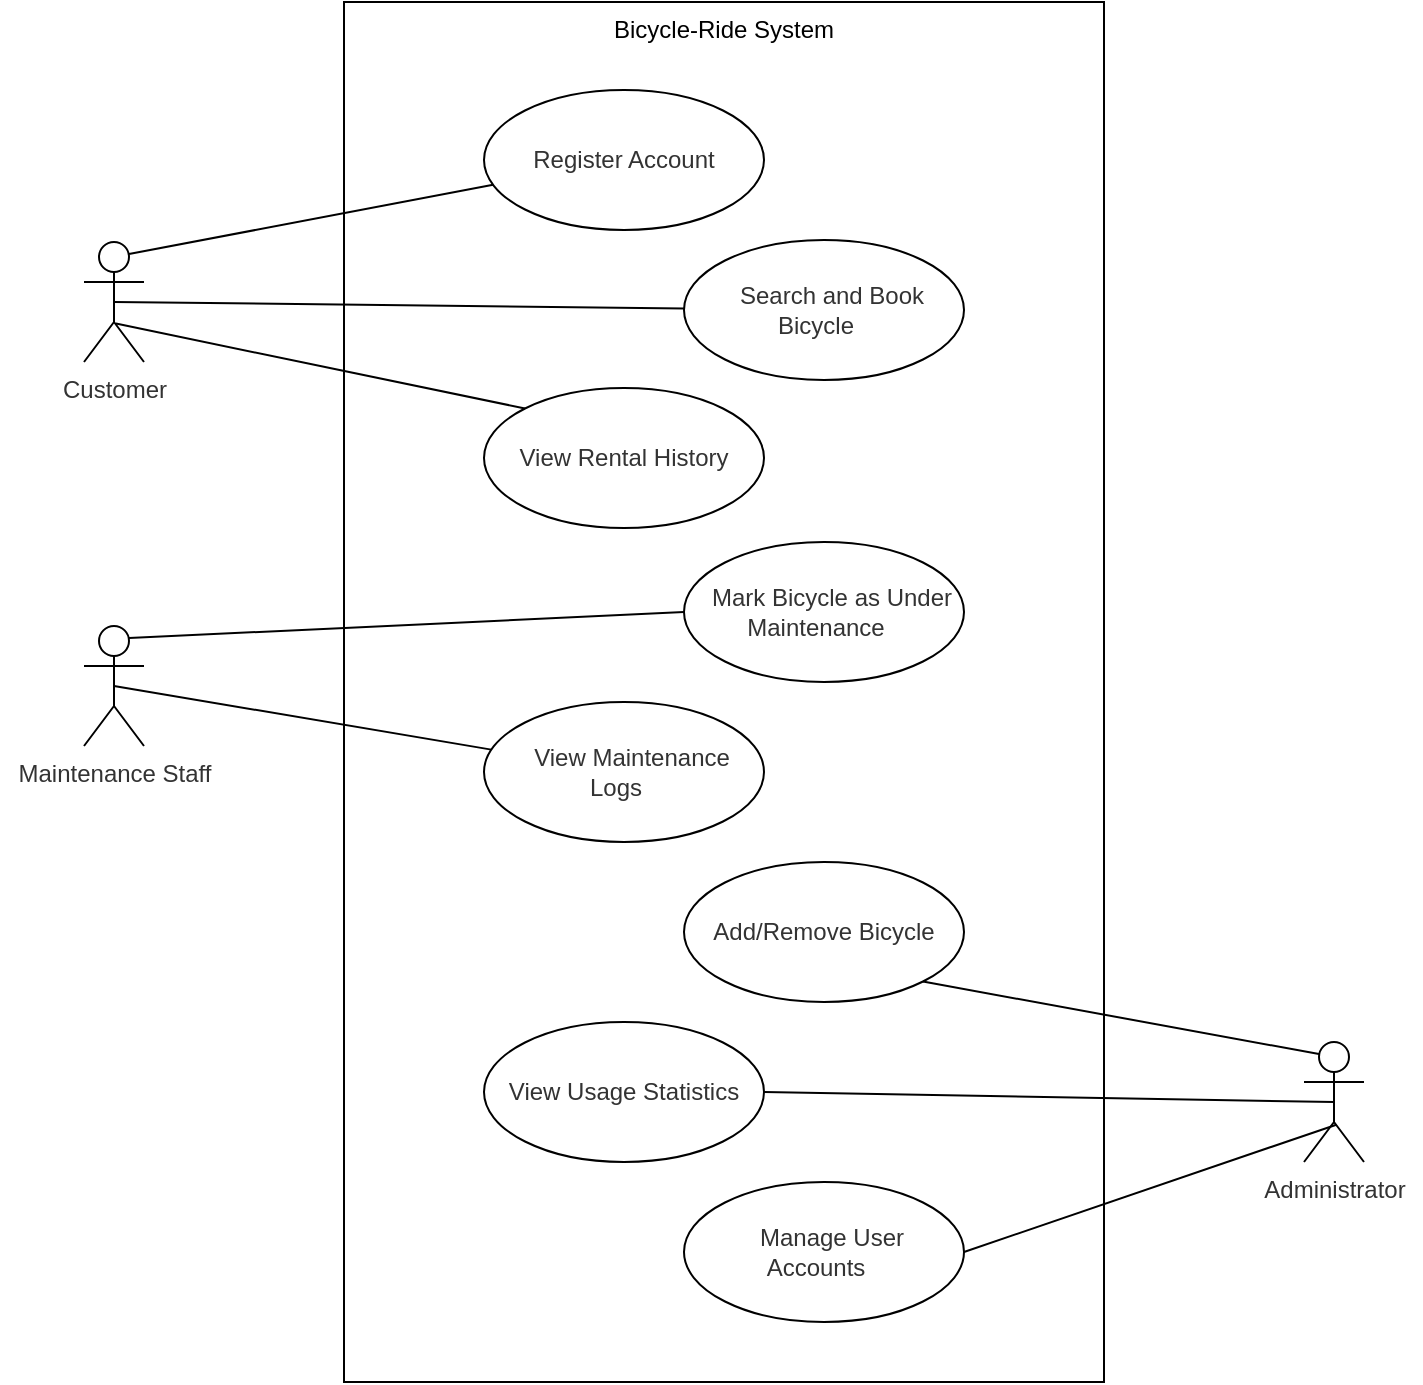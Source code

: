 <mxfile version="27.1.4" pages="6">
  <diagram name="Use Case Diagram" id="XOoQ6CYiv4zpS8g8aaN2">
    <mxGraphModel dx="2593" dy="1378" grid="1" gridSize="10" guides="1" tooltips="1" connect="1" arrows="1" fold="1" page="1" pageScale="1" pageWidth="850" pageHeight="1100" math="0" shadow="0">
      <root>
        <mxCell id="0" />
        <mxCell id="1" parent="0" />
        <mxCell id="xfpPRbZNrgFNfsuIvRZ3-1" value="Bicycle-Ride System" style="rounded=0;whiteSpace=wrap;html=1;verticalAlign=top;" parent="1" vertex="1">
          <mxGeometry x="242" y="170" width="380" height="690" as="geometry" />
        </mxCell>
        <mxCell id="xfpPRbZNrgFNfsuIvRZ3-10" style="rounded=0;orthogonalLoop=1;jettySize=auto;html=1;exitX=0.75;exitY=0.1;exitDx=0;exitDy=0;exitPerimeter=0;endArrow=none;startFill=0;" parent="1" source="xfpPRbZNrgFNfsuIvRZ3-2" target="xfpPRbZNrgFNfsuIvRZ3-6" edge="1">
          <mxGeometry relative="1" as="geometry" />
        </mxCell>
        <mxCell id="xfpPRbZNrgFNfsuIvRZ3-11" style="rounded=0;orthogonalLoop=1;jettySize=auto;html=1;exitX=0.5;exitY=0.5;exitDx=0;exitDy=0;exitPerimeter=0;endArrow=none;startFill=0;" parent="1" source="xfpPRbZNrgFNfsuIvRZ3-2" target="xfpPRbZNrgFNfsuIvRZ3-7" edge="1">
          <mxGeometry relative="1" as="geometry">
            <mxPoint x="202" y="370" as="sourcePoint" />
          </mxGeometry>
        </mxCell>
        <mxCell id="xfpPRbZNrgFNfsuIvRZ3-2" value="&lt;span style=&quot;padding-left: 8px; padding-right: 8px; text-align: center; justify-content: center; color: rgb(51, 51, 51);&quot;&gt;Customer&lt;/span&gt;" style="shape=umlActor;verticalLabelPosition=bottom;verticalAlign=top;html=1;" parent="1" vertex="1">
          <mxGeometry x="112" y="290" width="30" height="60" as="geometry" />
        </mxCell>
        <mxCell id="xfpPRbZNrgFNfsuIvRZ3-14" style="rounded=0;orthogonalLoop=1;jettySize=auto;html=1;exitX=0.75;exitY=0.1;exitDx=0;exitDy=0;exitPerimeter=0;entryX=0;entryY=0.5;entryDx=0;entryDy=0;endArrow=none;startFill=0;" parent="1" source="xfpPRbZNrgFNfsuIvRZ3-3" target="xfpPRbZNrgFNfsuIvRZ3-13" edge="1">
          <mxGeometry relative="1" as="geometry" />
        </mxCell>
        <mxCell id="xfpPRbZNrgFNfsuIvRZ3-16" style="rounded=0;orthogonalLoop=1;jettySize=auto;html=1;exitX=0.5;exitY=0.5;exitDx=0;exitDy=0;exitPerimeter=0;endArrow=none;startFill=0;" parent="1" source="xfpPRbZNrgFNfsuIvRZ3-3" target="xfpPRbZNrgFNfsuIvRZ3-15" edge="1">
          <mxGeometry relative="1" as="geometry" />
        </mxCell>
        <mxCell id="xfpPRbZNrgFNfsuIvRZ3-3" value="&lt;span style=&quot;padding-left: 8px; padding-right: 8px; text-align: center; justify-content: center; color: rgb(51, 51, 51);&quot;&gt;Maintenance Staff&lt;/span&gt;" style="shape=umlActor;verticalLabelPosition=bottom;verticalAlign=top;html=1;" parent="1" vertex="1">
          <mxGeometry x="112" y="482" width="30" height="60" as="geometry" />
        </mxCell>
        <mxCell id="xfpPRbZNrgFNfsuIvRZ3-4" value="&lt;span style=&quot;padding-left: 8px; padding-right: 8px; text-align: center; justify-content: center; color: rgb(51, 51, 51);&quot;&gt;Administrator&lt;/span&gt;" style="shape=umlActor;verticalLabelPosition=bottom;verticalAlign=top;html=1;" parent="1" vertex="1">
          <mxGeometry x="722" y="690" width="30" height="60" as="geometry" />
        </mxCell>
        <mxCell id="xfpPRbZNrgFNfsuIvRZ3-6" value="&lt;span style=&quot;padding-left: 8px; padding-right: 8px; text-align: center; justify-content: center; color: rgb(51, 51, 51);&quot;&gt;Register Account&lt;/span&gt;" style="ellipse;whiteSpace=wrap;html=1;" parent="1" vertex="1">
          <mxGeometry x="312" y="214" width="140" height="70" as="geometry" />
        </mxCell>
        <mxCell id="xfpPRbZNrgFNfsuIvRZ3-7" value="&lt;span style=&quot;padding-left: 8px; padding-right: 8px; text-align: center; justify-content: center; color: rgb(51, 51, 51);&quot;&gt;Search and Book Bicycle&lt;/span&gt;" style="ellipse;whiteSpace=wrap;html=1;" parent="1" vertex="1">
          <mxGeometry x="412" y="289" width="140" height="70" as="geometry" />
        </mxCell>
        <mxCell id="xfpPRbZNrgFNfsuIvRZ3-8" value="&lt;span style=&quot;padding-left: 8px; padding-right: 8px; text-align: center; justify-content: center; color: rgb(51, 51, 51);&quot;&gt;View Rental History&lt;/span&gt;" style="ellipse;whiteSpace=wrap;html=1;" parent="1" vertex="1">
          <mxGeometry x="312" y="363" width="140" height="70" as="geometry" />
        </mxCell>
        <mxCell id="xfpPRbZNrgFNfsuIvRZ3-12" style="rounded=0;orthogonalLoop=1;jettySize=auto;html=1;exitX=0;exitY=0;exitDx=0;exitDy=0;entryX=0.532;entryY=0.68;entryDx=0;entryDy=0;entryPerimeter=0;endArrow=none;startFill=0;" parent="1" source="xfpPRbZNrgFNfsuIvRZ3-8" target="xfpPRbZNrgFNfsuIvRZ3-2" edge="1">
          <mxGeometry relative="1" as="geometry" />
        </mxCell>
        <mxCell id="xfpPRbZNrgFNfsuIvRZ3-13" value="&lt;span style=&quot;padding-left: 8px; padding-right: 8px; text-align: center; justify-content: center; color: rgb(51, 51, 51);&quot;&gt;Mark Bicycle as Under Maintenance&lt;/span&gt;" style="ellipse;whiteSpace=wrap;html=1;" parent="1" vertex="1">
          <mxGeometry x="412" y="440" width="140" height="70" as="geometry" />
        </mxCell>
        <mxCell id="xfpPRbZNrgFNfsuIvRZ3-15" value="&lt;span style=&quot;padding-left: 8px; padding-right: 8px; text-align: center; justify-content: center; color: rgb(51, 51, 51);&quot;&gt;View Maintenance Logs&lt;/span&gt;" style="ellipse;whiteSpace=wrap;html=1;" parent="1" vertex="1">
          <mxGeometry x="312" y="520" width="140" height="70" as="geometry" />
        </mxCell>
        <mxCell id="xfpPRbZNrgFNfsuIvRZ3-17" value="&lt;span style=&quot;padding-left: 8px; padding-right: 8px; text-align: center; justify-content: center; color: rgb(51, 51, 51);&quot;&gt;Add/Remove Bicycle&lt;/span&gt;" style="ellipse;whiteSpace=wrap;html=1;" parent="1" vertex="1">
          <mxGeometry x="412" y="600" width="140" height="70" as="geometry" />
        </mxCell>
        <mxCell id="xfpPRbZNrgFNfsuIvRZ3-18" value="&lt;span style=&quot;padding-left: 8px; padding-right: 8px; text-align: center; justify-content: center; color: rgb(51, 51, 51);&quot;&gt;View Usage Statistics&lt;/span&gt;" style="ellipse;whiteSpace=wrap;html=1;" parent="1" vertex="1">
          <mxGeometry x="312" y="680" width="140" height="70" as="geometry" />
        </mxCell>
        <mxCell id="xfpPRbZNrgFNfsuIvRZ3-19" value="&lt;span style=&quot;padding-left: 8px; padding-right: 8px; text-align: center; justify-content: center; color: rgb(51, 51, 51);&quot;&gt;Manage User Accounts&lt;/span&gt;" style="ellipse;whiteSpace=wrap;html=1;" parent="1" vertex="1">
          <mxGeometry x="412" y="760" width="140" height="70" as="geometry" />
        </mxCell>
        <mxCell id="xfpPRbZNrgFNfsuIvRZ3-20" style="rounded=0;orthogonalLoop=1;jettySize=auto;html=1;exitX=1;exitY=1;exitDx=0;exitDy=0;entryX=0.25;entryY=0.1;entryDx=0;entryDy=0;entryPerimeter=0;endArrow=none;startFill=0;" parent="1" source="xfpPRbZNrgFNfsuIvRZ3-17" target="xfpPRbZNrgFNfsuIvRZ3-4" edge="1">
          <mxGeometry relative="1" as="geometry" />
        </mxCell>
        <mxCell id="xfpPRbZNrgFNfsuIvRZ3-21" style="rounded=0;orthogonalLoop=1;jettySize=auto;html=1;exitX=1;exitY=0.5;exitDx=0;exitDy=0;entryX=0.5;entryY=0.5;entryDx=0;entryDy=0;entryPerimeter=0;endArrow=none;startFill=0;" parent="1" source="xfpPRbZNrgFNfsuIvRZ3-18" target="xfpPRbZNrgFNfsuIvRZ3-4" edge="1">
          <mxGeometry relative="1" as="geometry" />
        </mxCell>
        <mxCell id="xfpPRbZNrgFNfsuIvRZ3-22" style="rounded=0;orthogonalLoop=1;jettySize=auto;html=1;exitX=1;exitY=0.5;exitDx=0;exitDy=0;entryX=0.539;entryY=0.689;entryDx=0;entryDy=0;entryPerimeter=0;endArrow=none;startFill=0;" parent="1" source="xfpPRbZNrgFNfsuIvRZ3-19" target="xfpPRbZNrgFNfsuIvRZ3-4" edge="1">
          <mxGeometry relative="1" as="geometry" />
        </mxCell>
      </root>
    </mxGraphModel>
  </diagram>
  <diagram id="SqBwsTgXfJ6pjkbCHfbL" name="Sequence Diagram for User Register &amp; Login">
    <mxGraphModel dx="3565" dy="1895" grid="1" gridSize="10" guides="1" tooltips="1" connect="1" arrows="1" fold="1" page="1" pageScale="1" pageWidth="850" pageHeight="1100" math="0" shadow="0">
      <root>
        <mxCell id="0" />
        <mxCell id="1" parent="0" />
        <mxCell id="zrCqwEKbXuGNHeM8c7PL-1" value="User" style="shape=umlLifeline;perimeter=lifelinePerimeter;whiteSpace=wrap;container=1;dropTarget=0;collapsible=0;recursiveResize=0;outlineConnect=0;portConstraint=eastwest;newEdgeStyle={&quot;edgeStyle&quot;:&quot;elbowEdgeStyle&quot;,&quot;elbow&quot;:&quot;vertical&quot;,&quot;curved&quot;:0,&quot;rounded&quot;:0};size=65;" vertex="1" parent="1">
          <mxGeometry x="350" y="400" width="150" height="1180" as="geometry" />
        </mxCell>
        <mxCell id="zrCqwEKbXuGNHeM8c7PL-2" value="System" style="shape=umlLifeline;perimeter=lifelinePerimeter;whiteSpace=wrap;container=1;dropTarget=0;collapsible=0;recursiveResize=0;outlineConnect=0;portConstraint=eastwest;newEdgeStyle={&quot;edgeStyle&quot;:&quot;elbowEdgeStyle&quot;,&quot;elbow&quot;:&quot;vertical&quot;,&quot;curved&quot;:0,&quot;rounded&quot;:0};size=65;" vertex="1" parent="1">
          <mxGeometry x="678" y="400" width="150" height="1180" as="geometry" />
        </mxCell>
        <mxCell id="zrCqwEKbXuGNHeM8c7PL-3" value="SSO" style="shape=umlLifeline;perimeter=lifelinePerimeter;whiteSpace=wrap;container=1;dropTarget=0;collapsible=0;recursiveResize=0;outlineConnect=0;portConstraint=eastwest;newEdgeStyle={&quot;edgeStyle&quot;:&quot;elbowEdgeStyle&quot;,&quot;elbow&quot;:&quot;vertical&quot;,&quot;curved&quot;:0,&quot;rounded&quot;:0};size=65;" vertex="1" parent="1">
          <mxGeometry x="967" y="400" width="150" height="1180" as="geometry" />
        </mxCell>
        <mxCell id="zrCqwEKbXuGNHeM8c7PL-4" value="Database" style="shape=umlLifeline;perimeter=lifelinePerimeter;whiteSpace=wrap;container=1;dropTarget=0;collapsible=0;recursiveResize=0;outlineConnect=0;portConstraint=eastwest;newEdgeStyle={&quot;edgeStyle&quot;:&quot;elbowEdgeStyle&quot;,&quot;elbow&quot;:&quot;vertical&quot;,&quot;curved&quot;:0,&quot;rounded&quot;:0};size=65;" vertex="1" parent="1">
          <mxGeometry x="1167" y="400" width="150" height="1180" as="geometry" />
        </mxCell>
        <mxCell id="zrCqwEKbXuGNHeM8c7PL-5" value="alt" style="shape=umlFrame;dashed=1;pointerEvents=0;dropTarget=0;strokeColor=#B3B3B3;height=20;width=30" vertex="1" parent="1">
          <mxGeometry x="414" y="808" width="839" height="282" as="geometry" />
        </mxCell>
        <mxCell id="zrCqwEKbXuGNHeM8c7PL-6" value="[Credentials valid]" style="text;strokeColor=none;fillColor=none;align=center;verticalAlign=middle;whiteSpace=wrap;" vertex="1" parent="zrCqwEKbXuGNHeM8c7PL-5">
          <mxGeometry x="30" width="809" height="20" as="geometry" />
        </mxCell>
        <mxCell id="zrCqwEKbXuGNHeM8c7PL-7" value="[Credentials invalid]" style="shape=line;dashed=1;whiteSpace=wrap;verticalAlign=top;labelPosition=center;verticalLabelPosition=middle;align=center;strokeColor=#B3B3B3;" vertex="1" parent="zrCqwEKbXuGNHeM8c7PL-5">
          <mxGeometry y="194" width="839" height="4" as="geometry" />
        </mxCell>
        <mxCell id="zrCqwEKbXuGNHeM8c7PL-8" value="alt" style="shape=umlFrame;dashed=1;pointerEvents=0;dropTarget=0;strokeColor=#B3B3B3;height=20;width=30" vertex="1" parent="1">
          <mxGeometry x="414" y="1289" width="350" height="186" as="geometry" />
        </mxCell>
        <mxCell id="zrCqwEKbXuGNHeM8c7PL-9" value="[Authentication success]" style="text;strokeColor=none;fillColor=none;align=center;verticalAlign=middle;whiteSpace=wrap;" vertex="1" parent="zrCqwEKbXuGNHeM8c7PL-8">
          <mxGeometry x="30" width="320" height="20" as="geometry" />
        </mxCell>
        <mxCell id="zrCqwEKbXuGNHeM8c7PL-10" value="[Authentication failure]" style="shape=line;dashed=1;whiteSpace=wrap;verticalAlign=top;labelPosition=center;verticalLabelPosition=middle;align=center;strokeColor=#B3B3B3;" vertex="1" parent="zrCqwEKbXuGNHeM8c7PL-8">
          <mxGeometry y="98" width="350" height="4" as="geometry" />
        </mxCell>
        <mxCell id="zrCqwEKbXuGNHeM8c7PL-11" value="alt" style="shape=umlFrame;dashed=1;pointerEvents=0;dropTarget=0;strokeColor=#B3B3B3;height=20;width=30" vertex="1" parent="1">
          <mxGeometry x="404" y="619" width="859" height="866" as="geometry" />
        </mxCell>
        <mxCell id="zrCqwEKbXuGNHeM8c7PL-12" value="[Register New Account]" style="text;strokeColor=none;fillColor=none;align=center;verticalAlign=middle;whiteSpace=wrap;" vertex="1" parent="zrCqwEKbXuGNHeM8c7PL-11">
          <mxGeometry x="30" width="829" height="20" as="geometry" />
        </mxCell>
        <mxCell id="zrCqwEKbXuGNHeM8c7PL-13" value="[Login Existing Account]" style="shape=line;dashed=1;whiteSpace=wrap;verticalAlign=top;labelPosition=center;verticalLabelPosition=middle;align=center;strokeColor=#B3B3B3;" vertex="1" parent="zrCqwEKbXuGNHeM8c7PL-11">
          <mxGeometry y="486" width="859" height="4" as="geometry" />
        </mxCell>
        <mxCell id="zrCqwEKbXuGNHeM8c7PL-14" value="Open app" style="verticalAlign=bottom;edgeStyle=elbowEdgeStyle;elbow=vertical;curved=0;rounded=0;endArrow=block;" edge="1" parent="1" source="zrCqwEKbXuGNHeM8c7PL-1" target="zrCqwEKbXuGNHeM8c7PL-2">
          <mxGeometry relative="1" as="geometry">
            <Array as="points">
              <mxPoint x="598" y="503" />
            </Array>
          </mxGeometry>
        </mxCell>
        <mxCell id="zrCqwEKbXuGNHeM8c7PL-15" value="Display login/register screen" style="verticalAlign=bottom;edgeStyle=elbowEdgeStyle;elbow=vertical;curved=0;rounded=0;dashed=1;dashPattern=2 3;endArrow=block;" edge="1" parent="1" source="zrCqwEKbXuGNHeM8c7PL-2" target="zrCqwEKbXuGNHeM8c7PL-1">
          <mxGeometry relative="1" as="geometry">
            <Array as="points">
              <mxPoint x="601" y="551" />
            </Array>
          </mxGeometry>
        </mxCell>
        <mxCell id="zrCqwEKbXuGNHeM8c7PL-16" value="Select “Register” or “Login”" style="verticalAlign=bottom;edgeStyle=elbowEdgeStyle;elbow=vertical;curved=0;rounded=0;endArrow=block;" edge="1" parent="1" source="zrCqwEKbXuGNHeM8c7PL-1" target="zrCqwEKbXuGNHeM8c7PL-2">
          <mxGeometry relative="1" as="geometry">
            <Array as="points">
              <mxPoint x="598" y="599" />
            </Array>
          </mxGeometry>
        </mxCell>
        <mxCell id="zrCqwEKbXuGNHeM8c7PL-17" value="Submit registration details" style="verticalAlign=bottom;edgeStyle=elbowEdgeStyle;elbow=vertical;curved=0;rounded=0;endArrow=block;" edge="1" parent="1" source="zrCqwEKbXuGNHeM8c7PL-1" target="zrCqwEKbXuGNHeM8c7PL-2">
          <mxGeometry relative="1" as="geometry">
            <Array as="points">
              <mxPoint x="598" y="692" />
            </Array>
          </mxGeometry>
        </mxCell>
        <mxCell id="zrCqwEKbXuGNHeM8c7PL-18" value="Validate university credentials" style="verticalAlign=bottom;edgeStyle=elbowEdgeStyle;elbow=vertical;curved=0;rounded=0;endArrow=block;" edge="1" parent="1" source="zrCqwEKbXuGNHeM8c7PL-2" target="zrCqwEKbXuGNHeM8c7PL-3">
          <mxGeometry relative="1" as="geometry">
            <Array as="points">
              <mxPoint x="906" y="740" />
            </Array>
          </mxGeometry>
        </mxCell>
        <mxCell id="zrCqwEKbXuGNHeM8c7PL-19" value="Return validation result" style="verticalAlign=bottom;edgeStyle=elbowEdgeStyle;elbow=vertical;curved=0;rounded=0;dashed=1;dashPattern=2 3;endArrow=block;" edge="1" parent="1" source="zrCqwEKbXuGNHeM8c7PL-3" target="zrCqwEKbXuGNHeM8c7PL-2">
          <mxGeometry relative="1" as="geometry">
            <Array as="points">
              <mxPoint x="909" y="788" />
            </Array>
          </mxGeometry>
        </mxCell>
        <mxCell id="zrCqwEKbXuGNHeM8c7PL-20" value="Create user record" style="verticalAlign=bottom;edgeStyle=elbowEdgeStyle;elbow=vertical;curved=0;rounded=0;endArrow=block;" edge="1" parent="1" source="zrCqwEKbXuGNHeM8c7PL-2" target="zrCqwEKbXuGNHeM8c7PL-4">
          <mxGeometry relative="1" as="geometry">
            <Array as="points">
              <mxPoint x="1006" y="881" />
            </Array>
          </mxGeometry>
        </mxCell>
        <mxCell id="zrCqwEKbXuGNHeM8c7PL-21" value="Confirmation" style="verticalAlign=bottom;edgeStyle=elbowEdgeStyle;elbow=vertical;curved=0;rounded=0;dashed=1;dashPattern=2 3;endArrow=block;" edge="1" parent="1" source="zrCqwEKbXuGNHeM8c7PL-4" target="zrCqwEKbXuGNHeM8c7PL-2">
          <mxGeometry relative="1" as="geometry">
            <Array as="points">
              <mxPoint x="1009" y="929" />
            </Array>
          </mxGeometry>
        </mxCell>
        <mxCell id="zrCqwEKbXuGNHeM8c7PL-22" value="Registration successful" style="verticalAlign=bottom;edgeStyle=elbowEdgeStyle;elbow=vertical;curved=0;rounded=0;dashed=1;dashPattern=2 3;endArrow=block;" edge="1" parent="1" source="zrCqwEKbXuGNHeM8c7PL-2" target="zrCqwEKbXuGNHeM8c7PL-1">
          <mxGeometry relative="1" as="geometry">
            <Array as="points">
              <mxPoint x="601" y="977" />
            </Array>
          </mxGeometry>
        </mxCell>
        <mxCell id="zrCqwEKbXuGNHeM8c7PL-23" value="Registration failed (show error)" style="verticalAlign=bottom;edgeStyle=elbowEdgeStyle;elbow=vertical;curved=0;rounded=0;dashed=1;dashPattern=2 3;endArrow=block;" edge="1" parent="1" source="zrCqwEKbXuGNHeM8c7PL-2" target="zrCqwEKbXuGNHeM8c7PL-1">
          <mxGeometry relative="1" as="geometry">
            <Array as="points">
              <mxPoint x="601" y="1070" />
            </Array>
          </mxGeometry>
        </mxCell>
        <mxCell id="zrCqwEKbXuGNHeM8c7PL-24" value="Submit login credentials" style="verticalAlign=bottom;edgeStyle=elbowEdgeStyle;elbow=vertical;curved=0;rounded=0;endArrow=block;" edge="1" parent="1" source="zrCqwEKbXuGNHeM8c7PL-1" target="zrCqwEKbXuGNHeM8c7PL-2">
          <mxGeometry relative="1" as="geometry">
            <Array as="points">
              <mxPoint x="598" y="1173" />
            </Array>
          </mxGeometry>
        </mxCell>
        <mxCell id="zrCqwEKbXuGNHeM8c7PL-25" value="Authenticate credentials" style="verticalAlign=bottom;edgeStyle=elbowEdgeStyle;elbow=vertical;curved=0;rounded=0;endArrow=block;" edge="1" parent="1" source="zrCqwEKbXuGNHeM8c7PL-2" target="zrCqwEKbXuGNHeM8c7PL-3">
          <mxGeometry relative="1" as="geometry">
            <Array as="points">
              <mxPoint x="906" y="1221" />
            </Array>
          </mxGeometry>
        </mxCell>
        <mxCell id="zrCqwEKbXuGNHeM8c7PL-26" value="Return authentication result" style="verticalAlign=bottom;edgeStyle=elbowEdgeStyle;elbow=vertical;curved=0;rounded=0;dashed=1;dashPattern=2 3;endArrow=block;" edge="1" parent="1" source="zrCqwEKbXuGNHeM8c7PL-3" target="zrCqwEKbXuGNHeM8c7PL-2">
          <mxGeometry relative="1" as="geometry">
            <Array as="points">
              <mxPoint x="909" y="1269" />
            </Array>
          </mxGeometry>
        </mxCell>
        <mxCell id="zrCqwEKbXuGNHeM8c7PL-27" value="Login successful (navigate to home)" style="verticalAlign=bottom;edgeStyle=elbowEdgeStyle;elbow=vertical;curved=0;rounded=0;dashed=1;dashPattern=2 3;endArrow=block;" edge="1" parent="1" source="zrCqwEKbXuGNHeM8c7PL-2" target="zrCqwEKbXuGNHeM8c7PL-1">
          <mxGeometry relative="1" as="geometry">
            <Array as="points">
              <mxPoint x="601" y="1362" />
            </Array>
          </mxGeometry>
        </mxCell>
        <mxCell id="zrCqwEKbXuGNHeM8c7PL-28" value="Login failed (show error)" style="verticalAlign=bottom;edgeStyle=elbowEdgeStyle;elbow=vertical;curved=0;rounded=0;dashed=1;dashPattern=2 3;endArrow=block;" edge="1" parent="1" source="zrCqwEKbXuGNHeM8c7PL-2" target="zrCqwEKbXuGNHeM8c7PL-1">
          <mxGeometry relative="1" as="geometry">
            <Array as="points">
              <mxPoint x="601" y="1455" />
            </Array>
          </mxGeometry>
        </mxCell>
      </root>
    </mxGraphModel>
  </diagram>
  <diagram id="FBCJONjPiTRVUQcQQ849" name="Sequence Diagram for Search and Book Bicycle">
    <mxGraphModel dx="2852" dy="1516" grid="1" gridSize="10" guides="1" tooltips="1" connect="1" arrows="1" fold="1" page="1" pageScale="1" pageWidth="850" pageHeight="1100" math="0" shadow="0">
      <root>
        <mxCell id="0" />
        <mxCell id="1" parent="0" />
        <mxCell id="rpXbTuhh4VVIE4lhqUPC-1" value="User" style="shape=umlLifeline;perimeter=lifelinePerimeter;whiteSpace=wrap;container=1;dropTarget=0;collapsible=0;recursiveResize=0;outlineConnect=0;portConstraint=eastwest;newEdgeStyle={&quot;edgeStyle&quot;:&quot;elbowEdgeStyle&quot;,&quot;elbow&quot;:&quot;vertical&quot;,&quot;curved&quot;:0,&quot;rounded&quot;:0};size=65;" vertex="1" parent="1">
          <mxGeometry x="190" y="510" width="150" height="736" as="geometry" />
        </mxCell>
        <mxCell id="rpXbTuhh4VVIE4lhqUPC-2" value="System" style="shape=umlLifeline;perimeter=lifelinePerimeter;whiteSpace=wrap;container=1;dropTarget=0;collapsible=0;recursiveResize=0;outlineConnect=0;portConstraint=eastwest;newEdgeStyle={&quot;edgeStyle&quot;:&quot;elbowEdgeStyle&quot;,&quot;elbow&quot;:&quot;vertical&quot;,&quot;curved&quot;:0,&quot;rounded&quot;:0};size=65;" vertex="1" parent="1">
          <mxGeometry x="557" y="510" width="150" height="736" as="geometry" />
        </mxCell>
        <mxCell id="rpXbTuhh4VVIE4lhqUPC-3" value="Database" style="shape=umlLifeline;perimeter=lifelinePerimeter;whiteSpace=wrap;container=1;dropTarget=0;collapsible=0;recursiveResize=0;outlineConnect=0;portConstraint=eastwest;newEdgeStyle={&quot;edgeStyle&quot;:&quot;elbowEdgeStyle&quot;,&quot;elbow&quot;:&quot;vertical&quot;,&quot;curved&quot;:0,&quot;rounded&quot;:0};size=65;" vertex="1" parent="1">
          <mxGeometry x="983" y="510" width="150" height="736" as="geometry" />
        </mxCell>
        <mxCell id="rpXbTuhh4VVIE4lhqUPC-4" value="LockController" style="shape=umlLifeline;perimeter=lifelinePerimeter;whiteSpace=wrap;container=1;dropTarget=0;collapsible=0;recursiveResize=0;outlineConnect=0;portConstraint=eastwest;newEdgeStyle={&quot;edgeStyle&quot;:&quot;elbowEdgeStyle&quot;,&quot;elbow&quot;:&quot;vertical&quot;,&quot;curved&quot;:0,&quot;rounded&quot;:0};size=65;" vertex="1" parent="1">
          <mxGeometry x="1183" y="510" width="150" height="736" as="geometry" />
        </mxCell>
        <mxCell id="rpXbTuhh4VVIE4lhqUPC-5" value="Navigate to “Find Bikes” screen" style="verticalAlign=bottom;edgeStyle=elbowEdgeStyle;elbow=vertical;curved=0;rounded=0;endArrow=block;" edge="1" parent="1" source="rpXbTuhh4VVIE4lhqUPC-1" target="rpXbTuhh4VVIE4lhqUPC-2">
          <mxGeometry relative="1" as="geometry">
            <Array as="points">
              <mxPoint x="457" y="613" />
            </Array>
          </mxGeometry>
        </mxCell>
        <mxCell id="rpXbTuhh4VVIE4lhqUPC-6" value="Query available bikes with GPS data" style="verticalAlign=bottom;edgeStyle=elbowEdgeStyle;elbow=vertical;curved=0;rounded=0;endArrow=block;" edge="1" parent="1" source="rpXbTuhh4VVIE4lhqUPC-2" target="rpXbTuhh4VVIE4lhqUPC-3">
          <mxGeometry relative="1" as="geometry">
            <Array as="points">
              <mxPoint x="854" y="661" />
            </Array>
          </mxGeometry>
        </mxCell>
        <mxCell id="rpXbTuhh4VVIE4lhqUPC-7" value="Return list of available bikes" style="verticalAlign=bottom;edgeStyle=elbowEdgeStyle;elbow=vertical;curved=0;rounded=0;dashed=1;dashPattern=2 3;endArrow=block;" edge="1" parent="1" source="rpXbTuhh4VVIE4lhqUPC-3" target="rpXbTuhh4VVIE4lhqUPC-2">
          <mxGeometry relative="1" as="geometry">
            <Array as="points">
              <mxPoint x="857" y="709" />
            </Array>
          </mxGeometry>
        </mxCell>
        <mxCell id="rpXbTuhh4VVIE4lhqUPC-8" value="Display bike locations on map" style="verticalAlign=bottom;edgeStyle=elbowEdgeStyle;elbow=vertical;curved=0;rounded=0;dashed=1;dashPattern=2 3;endArrow=block;" edge="1" parent="1" source="rpXbTuhh4VVIE4lhqUPC-2" target="rpXbTuhh4VVIE4lhqUPC-1">
          <mxGeometry relative="1" as="geometry">
            <Array as="points">
              <mxPoint x="460" y="757" />
            </Array>
          </mxGeometry>
        </mxCell>
        <mxCell id="rpXbTuhh4VVIE4lhqUPC-9" value="Select a specific bike to rent" style="verticalAlign=bottom;edgeStyle=elbowEdgeStyle;elbow=vertical;curved=0;rounded=0;endArrow=block;" edge="1" parent="1" source="rpXbTuhh4VVIE4lhqUPC-1" target="rpXbTuhh4VVIE4lhqUPC-2">
          <mxGeometry relative="1" as="geometry">
            <Array as="points">
              <mxPoint x="457" y="805" />
            </Array>
          </mxGeometry>
        </mxCell>
        <mxCell id="rpXbTuhh4VVIE4lhqUPC-10" value="Check bike status &amp; user account balance" style="verticalAlign=bottom;edgeStyle=elbowEdgeStyle;elbow=vertical;curved=0;rounded=0;endArrow=block;" edge="1" parent="1" source="rpXbTuhh4VVIE4lhqUPC-2" target="rpXbTuhh4VVIE4lhqUPC-3">
          <mxGeometry relative="1" as="geometry">
            <Array as="points">
              <mxPoint x="854" y="853" />
            </Array>
          </mxGeometry>
        </mxCell>
        <mxCell id="rpXbTuhh4VVIE4lhqUPC-11" value="Return status OK" style="verticalAlign=bottom;edgeStyle=elbowEdgeStyle;elbow=vertical;curved=0;rounded=0;dashed=1;dashPattern=2 3;endArrow=block;" edge="1" parent="1" source="rpXbTuhh4VVIE4lhqUPC-3" target="rpXbTuhh4VVIE4lhqUPC-2">
          <mxGeometry relative="1" as="geometry">
            <Array as="points">
              <mxPoint x="857" y="901" />
            </Array>
          </mxGeometry>
        </mxCell>
        <mxCell id="rpXbTuhh4VVIE4lhqUPC-12" value="Request to activate bike’s digital lock" style="verticalAlign=bottom;edgeStyle=elbowEdgeStyle;elbow=vertical;curved=0;rounded=0;endArrow=block;" edge="1" parent="1" source="rpXbTuhh4VVIE4lhqUPC-2" target="rpXbTuhh4VVIE4lhqUPC-4">
          <mxGeometry relative="1" as="geometry">
            <Array as="points">
              <mxPoint x="954" y="949" />
            </Array>
          </mxGeometry>
        </mxCell>
        <mxCell id="rpXbTuhh4VVIE4lhqUPC-13" value="Lock opened" style="verticalAlign=bottom;edgeStyle=elbowEdgeStyle;elbow=vertical;curved=0;rounded=0;dashed=1;dashPattern=2 3;endArrow=block;" edge="1" parent="1" source="rpXbTuhh4VVIE4lhqUPC-4" target="rpXbTuhh4VVIE4lhqUPC-2">
          <mxGeometry relative="1" as="geometry">
            <Array as="points">
              <mxPoint x="957" y="997" />
            </Array>
          </mxGeometry>
        </mxCell>
        <mxCell id="rpXbTuhh4VVIE4lhqUPC-14" value="Create rental session record (start_time, deposit)" style="verticalAlign=bottom;edgeStyle=elbowEdgeStyle;elbow=vertical;curved=0;rounded=0;endArrow=block;" edge="1" parent="1" source="rpXbTuhh4VVIE4lhqUPC-2" target="rpXbTuhh4VVIE4lhqUPC-3">
          <mxGeometry relative="1" as="geometry">
            <Array as="points">
              <mxPoint x="854" y="1045" />
            </Array>
          </mxGeometry>
        </mxCell>
        <mxCell id="rpXbTuhh4VVIE4lhqUPC-15" value="Confirmation" style="verticalAlign=bottom;edgeStyle=elbowEdgeStyle;elbow=vertical;curved=0;rounded=0;dashed=1;dashPattern=2 3;endArrow=block;" edge="1" parent="1" source="rpXbTuhh4VVIE4lhqUPC-3" target="rpXbTuhh4VVIE4lhqUPC-2">
          <mxGeometry relative="1" as="geometry">
            <Array as="points">
              <mxPoint x="857" y="1093" />
            </Array>
          </mxGeometry>
        </mxCell>
        <mxCell id="rpXbTuhh4VVIE4lhqUPC-16" value="Display “Rental Started” with bike details" style="verticalAlign=bottom;edgeStyle=elbowEdgeStyle;elbow=vertical;curved=0;rounded=0;dashed=1;dashPattern=2 3;endArrow=block;" edge="1" parent="1" source="rpXbTuhh4VVIE4lhqUPC-2" target="rpXbTuhh4VVIE4lhqUPC-1">
          <mxGeometry relative="1" as="geometry">
            <Array as="points">
              <mxPoint x="460" y="1141" />
            </Array>
          </mxGeometry>
        </mxCell>
      </root>
    </mxGraphModel>
  </diagram>
  <diagram id="sJaB6HERv6rTm6X-8WM_" name="Sequence Diagram for Return Bike">
    <mxGraphModel dx="2852" dy="1516" grid="1" gridSize="10" guides="1" tooltips="1" connect="1" arrows="1" fold="1" page="1" pageScale="1" pageWidth="850" pageHeight="1100" math="0" shadow="0">
      <root>
        <mxCell id="0" />
        <mxCell id="1" parent="0" />
        <mxCell id="w9AIJER1Kw9n7GNzwNKH-1" value="User" style="shape=umlLifeline;perimeter=lifelinePerimeter;whiteSpace=wrap;container=1;dropTarget=0;collapsible=0;recursiveResize=0;outlineConnect=0;portConstraint=eastwest;newEdgeStyle={&quot;edgeStyle&quot;:&quot;elbowEdgeStyle&quot;,&quot;elbow&quot;:&quot;vertical&quot;,&quot;curved&quot;:0,&quot;rounded&quot;:0};size=65;" vertex="1" parent="1">
          <mxGeometry x="260" y="530" width="150" height="736" as="geometry" />
        </mxCell>
        <mxCell id="w9AIJER1Kw9n7GNzwNKH-2" value="System" style="shape=umlLifeline;perimeter=lifelinePerimeter;whiteSpace=wrap;container=1;dropTarget=0;collapsible=0;recursiveResize=0;outlineConnect=0;portConstraint=eastwest;newEdgeStyle={&quot;edgeStyle&quot;:&quot;elbowEdgeStyle&quot;,&quot;elbow&quot;:&quot;vertical&quot;,&quot;curved&quot;:0,&quot;rounded&quot;:0};size=65;" vertex="1" parent="1">
          <mxGeometry x="650" y="530" width="150" height="736" as="geometry" />
        </mxCell>
        <mxCell id="w9AIJER1Kw9n7GNzwNKH-3" value="LockController" style="shape=umlLifeline;perimeter=lifelinePerimeter;whiteSpace=wrap;container=1;dropTarget=0;collapsible=0;recursiveResize=0;outlineConnect=0;portConstraint=eastwest;newEdgeStyle={&quot;edgeStyle&quot;:&quot;elbowEdgeStyle&quot;,&quot;elbow&quot;:&quot;vertical&quot;,&quot;curved&quot;:0,&quot;rounded&quot;:0};size=65;" vertex="1" parent="1">
          <mxGeometry x="867" y="530" width="150" height="736" as="geometry" />
        </mxCell>
        <mxCell id="w9AIJER1Kw9n7GNzwNKH-4" value="Database" style="shape=umlLifeline;perimeter=lifelinePerimeter;whiteSpace=wrap;container=1;dropTarget=0;collapsible=0;recursiveResize=0;outlineConnect=0;portConstraint=eastwest;newEdgeStyle={&quot;edgeStyle&quot;:&quot;elbowEdgeStyle&quot;,&quot;elbow&quot;:&quot;vertical&quot;,&quot;curved&quot;:0,&quot;rounded&quot;:0};size=65;" vertex="1" parent="1">
          <mxGeometry x="1067" y="530" width="150" height="736" as="geometry" />
        </mxCell>
        <mxCell id="w9AIJER1Kw9n7GNzwNKH-5" value="PaymentGateway" style="shape=umlLifeline;perimeter=lifelinePerimeter;whiteSpace=wrap;container=1;dropTarget=0;collapsible=0;recursiveResize=0;outlineConnect=0;portConstraint=eastwest;newEdgeStyle={&quot;edgeStyle&quot;:&quot;elbowEdgeStyle&quot;,&quot;elbow&quot;:&quot;vertical&quot;,&quot;curved&quot;:0,&quot;rounded&quot;:0};size=65;" vertex="1" parent="1">
          <mxGeometry x="1267" y="530" width="150" height="736" as="geometry" />
        </mxCell>
        <mxCell id="w9AIJER1Kw9n7GNzwNKH-6" value="Navigate to “Return Bike” screen" style="verticalAlign=bottom;edgeStyle=elbowEdgeStyle;elbow=vertical;curved=0;rounded=0;endArrow=block;" edge="1" parent="1" source="w9AIJER1Kw9n7GNzwNKH-1" target="w9AIJER1Kw9n7GNzwNKH-2">
          <mxGeometry relative="1" as="geometry">
            <Array as="points">
              <mxPoint x="539" y="633" />
            </Array>
          </mxGeometry>
        </mxCell>
        <mxCell id="w9AIJER1Kw9n7GNzwNKH-7" value="Prompt to confirm return at station" style="verticalAlign=bottom;edgeStyle=elbowEdgeStyle;elbow=vertical;curved=0;rounded=0;dashed=1;dashPattern=2 3;endArrow=block;" edge="1" parent="1" source="w9AIJER1Kw9n7GNzwNKH-2" target="w9AIJER1Kw9n7GNzwNKH-1">
          <mxGeometry relative="1" as="geometry">
            <Array as="points">
              <mxPoint x="542" y="681" />
            </Array>
          </mxGeometry>
        </mxCell>
        <mxCell id="w9AIJER1Kw9n7GNzwNKH-8" value="Confirm return" style="verticalAlign=bottom;edgeStyle=elbowEdgeStyle;elbow=vertical;curved=0;rounded=0;endArrow=block;" edge="1" parent="1" source="w9AIJER1Kw9n7GNzwNKH-1" target="w9AIJER1Kw9n7GNzwNKH-2">
          <mxGeometry relative="1" as="geometry">
            <Array as="points">
              <mxPoint x="539" y="729" />
            </Array>
          </mxGeometry>
        </mxCell>
        <mxCell id="w9AIJER1Kw9n7GNzwNKH-9" value="Request to lock bike" style="verticalAlign=bottom;edgeStyle=elbowEdgeStyle;elbow=vertical;curved=0;rounded=0;endArrow=block;" edge="1" parent="1" source="w9AIJER1Kw9n7GNzwNKH-2" target="w9AIJER1Kw9n7GNzwNKH-3">
          <mxGeometry relative="1" as="geometry">
            <Array as="points">
              <mxPoint x="842" y="777" />
            </Array>
          </mxGeometry>
        </mxCell>
        <mxCell id="w9AIJER1Kw9n7GNzwNKH-10" value="Lock confirmed" style="verticalAlign=bottom;edgeStyle=elbowEdgeStyle;elbow=vertical;curved=0;rounded=0;dashed=1;dashPattern=2 3;endArrow=block;" edge="1" parent="1" source="w9AIJER1Kw9n7GNzwNKH-3" target="w9AIJER1Kw9n7GNzwNKH-2">
          <mxGeometry relative="1" as="geometry">
            <Array as="points">
              <mxPoint x="845" y="825" />
            </Array>
          </mxGeometry>
        </mxCell>
        <mxCell id="w9AIJER1Kw9n7GNzwNKH-11" value="Retrieve rental session by user" style="verticalAlign=bottom;edgeStyle=elbowEdgeStyle;elbow=vertical;curved=0;rounded=0;endArrow=block;" edge="1" parent="1" source="w9AIJER1Kw9n7GNzwNKH-2" target="w9AIJER1Kw9n7GNzwNKH-4">
          <mxGeometry relative="1" as="geometry">
            <Array as="points">
              <mxPoint x="942" y="873" />
            </Array>
          </mxGeometry>
        </mxCell>
        <mxCell id="w9AIJER1Kw9n7GNzwNKH-12" value="Return session details (start_time)" style="verticalAlign=bottom;edgeStyle=elbowEdgeStyle;elbow=vertical;curved=0;rounded=0;dashed=1;dashPattern=2 3;endArrow=block;" edge="1" parent="1" source="w9AIJER1Kw9n7GNzwNKH-4" target="w9AIJER1Kw9n7GNzwNKH-2">
          <mxGeometry relative="1" as="geometry">
            <Array as="points">
              <mxPoint x="945" y="921" />
            </Array>
          </mxGeometry>
        </mxCell>
        <mxCell id="w9AIJER1Kw9n7GNzwNKH-13" value="Calculate fee based on duration" style="verticalAlign=bottom;edgeStyle=elbowEdgeStyle;elbow=vertical;curved=0;rounded=0;endArrow=block;" edge="1" parent="1" source="w9AIJER1Kw9n7GNzwNKH-2" target="w9AIJER1Kw9n7GNzwNKH-5">
          <mxGeometry relative="1" as="geometry">
            <Array as="points">
              <mxPoint x="1042" y="969" />
            </Array>
          </mxGeometry>
        </mxCell>
        <mxCell id="w9AIJER1Kw9n7GNzwNKH-14" value="Return calculated fee" style="verticalAlign=bottom;edgeStyle=elbowEdgeStyle;elbow=vertical;curved=0;rounded=0;dashed=1;dashPattern=2 3;endArrow=block;" edge="1" parent="1" source="w9AIJER1Kw9n7GNzwNKH-5" target="w9AIJER1Kw9n7GNzwNKH-2">
          <mxGeometry relative="1" as="geometry">
            <Array as="points">
              <mxPoint x="1045" y="1017" />
            </Array>
          </mxGeometry>
        </mxCell>
        <mxCell id="w9AIJER1Kw9n7GNzwNKH-15" value="Update rental session (end_time, cost)" style="verticalAlign=bottom;edgeStyle=elbowEdgeStyle;elbow=vertical;curved=0;rounded=0;endArrow=block;" edge="1" parent="1" source="w9AIJER1Kw9n7GNzwNKH-2" target="w9AIJER1Kw9n7GNzwNKH-4">
          <mxGeometry relative="1" as="geometry">
            <Array as="points">
              <mxPoint x="942" y="1065" />
            </Array>
          </mxGeometry>
        </mxCell>
        <mxCell id="w9AIJER1Kw9n7GNzwNKH-16" value="Confirmation" style="verticalAlign=bottom;edgeStyle=elbowEdgeStyle;elbow=vertical;curved=0;rounded=0;dashed=1;dashPattern=2 3;endArrow=block;" edge="1" parent="1" source="w9AIJER1Kw9n7GNzwNKH-4" target="w9AIJER1Kw9n7GNzwNKH-2">
          <mxGeometry relative="1" as="geometry">
            <Array as="points">
              <mxPoint x="945" y="1113" />
            </Array>
          </mxGeometry>
        </mxCell>
        <mxCell id="w9AIJER1Kw9n7GNzwNKH-17" value="Display “Return Successful” and fee charged" style="verticalAlign=bottom;edgeStyle=elbowEdgeStyle;elbow=vertical;curved=0;rounded=0;dashed=1;dashPattern=2 3;endArrow=block;" edge="1" parent="1" source="w9AIJER1Kw9n7GNzwNKH-2" target="w9AIJER1Kw9n7GNzwNKH-1">
          <mxGeometry relative="1" as="geometry">
            <Array as="points">
              <mxPoint x="542" y="1161" />
            </Array>
          </mxGeometry>
        </mxCell>
      </root>
    </mxGraphModel>
  </diagram>
  <diagram id="9T3Pje-5lywHMjhfbiog" name="Sequence Diagram for Manage Stations (Admin)">
    <mxGraphModel dx="3565" dy="1895" grid="1" gridSize="10" guides="1" tooltips="1" connect="1" arrows="1" fold="1" page="1" pageScale="1" pageWidth="850" pageHeight="1100" math="0" shadow="0">
      <root>
        <mxCell id="0" />
        <mxCell id="1" parent="0" />
        <mxCell id="TPbh9P4pO0CC8ItyIFF3-1" value="Admin" style="shape=umlLifeline;perimeter=lifelinePerimeter;whiteSpace=wrap;container=1;dropTarget=0;collapsible=0;recursiveResize=0;outlineConnect=0;portConstraint=eastwest;newEdgeStyle={&quot;edgeStyle&quot;:&quot;elbowEdgeStyle&quot;,&quot;elbow&quot;:&quot;vertical&quot;,&quot;curved&quot;:0,&quot;rounded&quot;:0};size=65;" vertex="1" parent="1">
          <mxGeometry x="530" y="410" width="150" height="1073" as="geometry" />
        </mxCell>
        <mxCell id="TPbh9P4pO0CC8ItyIFF3-2" value="System" style="shape=umlLifeline;perimeter=lifelinePerimeter;whiteSpace=wrap;container=1;dropTarget=0;collapsible=0;recursiveResize=0;outlineConnect=0;portConstraint=eastwest;newEdgeStyle={&quot;edgeStyle&quot;:&quot;elbowEdgeStyle&quot;,&quot;elbow&quot;:&quot;vertical&quot;,&quot;curved&quot;:0,&quot;rounded&quot;:0};size=65;" vertex="1" parent="1">
          <mxGeometry x="893" y="410" width="150" height="1073" as="geometry" />
        </mxCell>
        <mxCell id="TPbh9P4pO0CC8ItyIFF3-3" value="Database" style="shape=umlLifeline;perimeter=lifelinePerimeter;whiteSpace=wrap;container=1;dropTarget=0;collapsible=0;recursiveResize=0;outlineConnect=0;portConstraint=eastwest;newEdgeStyle={&quot;edgeStyle&quot;:&quot;elbowEdgeStyle&quot;,&quot;elbow&quot;:&quot;vertical&quot;,&quot;curved&quot;:0,&quot;rounded&quot;:0};size=65;" vertex="1" parent="1">
          <mxGeometry x="1145" y="410" width="150" height="1073" as="geometry" />
        </mxCell>
        <mxCell id="TPbh9P4pO0CC8ItyIFF3-4" value="alt" style="shape=umlFrame;dashed=1;pointerEvents=0;dropTarget=0;strokeColor=#B3B3B3;height=20;width=30" vertex="1" parent="1">
          <mxGeometry x="594" y="677" width="637" height="711" as="geometry" />
        </mxCell>
        <mxCell id="TPbh9P4pO0CC8ItyIFF3-5" value="[Add New Station]" style="text;strokeColor=none;fillColor=none;align=center;verticalAlign=middle;whiteSpace=wrap;" vertex="1" parent="TPbh9P4pO0CC8ItyIFF3-4">
          <mxGeometry x="30" width="607" height="20" as="geometry" />
        </mxCell>
        <mxCell id="TPbh9P4pO0CC8ItyIFF3-6" value="[Remove Existing Station]" style="shape=line;dashed=1;whiteSpace=wrap;verticalAlign=top;labelPosition=center;verticalLabelPosition=middle;align=center;strokeColor=#B3B3B3;" vertex="1" parent="TPbh9P4pO0CC8ItyIFF3-4">
          <mxGeometry y="242" width="637" height="4" as="geometry" />
        </mxCell>
        <mxCell id="TPbh9P4pO0CC8ItyIFF3-7" value="[Update Station Info]" style="shape=line;dashed=1;whiteSpace=wrap;verticalAlign=top;labelPosition=center;verticalLabelPosition=middle;align=center;strokeColor=#B3B3B3;" vertex="1" parent="TPbh9P4pO0CC8ItyIFF3-4">
          <mxGeometry y="479" width="637" height="4" as="geometry" />
        </mxCell>
        <mxCell id="TPbh9P4pO0CC8ItyIFF3-8" value="Navigate to “Station Management” page" style="verticalAlign=bottom;edgeStyle=elbowEdgeStyle;elbow=vertical;curved=0;rounded=0;endArrow=block;" edge="1" parent="1" source="TPbh9P4pO0CC8ItyIFF3-1" target="TPbh9P4pO0CC8ItyIFF3-2">
          <mxGeometry relative="1" as="geometry">
            <Array as="points">
              <mxPoint x="795" y="513" />
            </Array>
          </mxGeometry>
        </mxCell>
        <mxCell id="TPbh9P4pO0CC8ItyIFF3-9" value="Fetch all station records" style="verticalAlign=bottom;edgeStyle=elbowEdgeStyle;elbow=vertical;curved=0;rounded=0;endArrow=block;" edge="1" parent="1" source="TPbh9P4pO0CC8ItyIFF3-2" target="TPbh9P4pO0CC8ItyIFF3-3">
          <mxGeometry relative="1" as="geometry">
            <Array as="points">
              <mxPoint x="1103" y="561" />
            </Array>
          </mxGeometry>
        </mxCell>
        <mxCell id="TPbh9P4pO0CC8ItyIFF3-10" value="Return station list" style="verticalAlign=bottom;edgeStyle=elbowEdgeStyle;elbow=vertical;curved=0;rounded=0;dashed=1;dashPattern=2 3;endArrow=block;" edge="1" parent="1" source="TPbh9P4pO0CC8ItyIFF3-3" target="TPbh9P4pO0CC8ItyIFF3-2">
          <mxGeometry relative="1" as="geometry">
            <Array as="points">
              <mxPoint x="1106" y="609" />
            </Array>
          </mxGeometry>
        </mxCell>
        <mxCell id="TPbh9P4pO0CC8ItyIFF3-11" value="Display stations with bike counts" style="verticalAlign=bottom;edgeStyle=elbowEdgeStyle;elbow=vertical;curved=0;rounded=0;dashed=1;dashPattern=2 3;endArrow=block;" edge="1" parent="1" source="TPbh9P4pO0CC8ItyIFF3-2" target="TPbh9P4pO0CC8ItyIFF3-1">
          <mxGeometry relative="1" as="geometry">
            <Array as="points">
              <mxPoint x="798" y="657" />
            </Array>
          </mxGeometry>
        </mxCell>
        <mxCell id="TPbh9P4pO0CC8ItyIFF3-12" value="Click “Add Station” + enter details" style="verticalAlign=bottom;edgeStyle=elbowEdgeStyle;elbow=vertical;curved=0;rounded=0;endArrow=block;" edge="1" parent="1" source="TPbh9P4pO0CC8ItyIFF3-1" target="TPbh9P4pO0CC8ItyIFF3-2">
          <mxGeometry relative="1" as="geometry">
            <Array as="points">
              <mxPoint x="795" y="750" />
            </Array>
          </mxGeometry>
        </mxCell>
        <mxCell id="TPbh9P4pO0CC8ItyIFF3-13" value="Insert new station record" style="verticalAlign=bottom;edgeStyle=elbowEdgeStyle;elbow=vertical;curved=0;rounded=0;endArrow=block;" edge="1" parent="1" source="TPbh9P4pO0CC8ItyIFF3-2" target="TPbh9P4pO0CC8ItyIFF3-3">
          <mxGeometry relative="1" as="geometry">
            <Array as="points">
              <mxPoint x="1103" y="798" />
            </Array>
          </mxGeometry>
        </mxCell>
        <mxCell id="TPbh9P4pO0CC8ItyIFF3-14" value="Confirmation" style="verticalAlign=bottom;edgeStyle=elbowEdgeStyle;elbow=vertical;curved=0;rounded=0;dashed=1;dashPattern=2 3;endArrow=block;" edge="1" parent="1" source="TPbh9P4pO0CC8ItyIFF3-3" target="TPbh9P4pO0CC8ItyIFF3-2">
          <mxGeometry relative="1" as="geometry">
            <Array as="points">
              <mxPoint x="1106" y="846" />
            </Array>
          </mxGeometry>
        </mxCell>
        <mxCell id="TPbh9P4pO0CC8ItyIFF3-15" value="Show “Station Added” confirmation" style="verticalAlign=bottom;edgeStyle=elbowEdgeStyle;elbow=vertical;curved=0;rounded=0;dashed=1;dashPattern=2 3;endArrow=block;" edge="1" parent="1" source="TPbh9P4pO0CC8ItyIFF3-2" target="TPbh9P4pO0CC8ItyIFF3-1">
          <mxGeometry relative="1" as="geometry">
            <Array as="points">
              <mxPoint x="798" y="894" />
            </Array>
          </mxGeometry>
        </mxCell>
        <mxCell id="TPbh9P4pO0CC8ItyIFF3-16" value="Select station + click “Remove”" style="verticalAlign=bottom;edgeStyle=elbowEdgeStyle;elbow=vertical;curved=0;rounded=0;endArrow=block;" edge="1" parent="1" source="TPbh9P4pO0CC8ItyIFF3-1" target="TPbh9P4pO0CC8ItyIFF3-2">
          <mxGeometry relative="1" as="geometry">
            <Array as="points">
              <mxPoint x="795" y="987" />
            </Array>
          </mxGeometry>
        </mxCell>
        <mxCell id="TPbh9P4pO0CC8ItyIFF3-17" value="Delete station record" style="verticalAlign=bottom;edgeStyle=elbowEdgeStyle;elbow=vertical;curved=0;rounded=0;endArrow=block;" edge="1" parent="1" source="TPbh9P4pO0CC8ItyIFF3-2" target="TPbh9P4pO0CC8ItyIFF3-3">
          <mxGeometry relative="1" as="geometry">
            <Array as="points">
              <mxPoint x="1103" y="1035" />
            </Array>
          </mxGeometry>
        </mxCell>
        <mxCell id="TPbh9P4pO0CC8ItyIFF3-18" value="Confirmation" style="verticalAlign=bottom;edgeStyle=elbowEdgeStyle;elbow=vertical;curved=0;rounded=0;dashed=1;dashPattern=2 3;endArrow=block;" edge="1" parent="1" source="TPbh9P4pO0CC8ItyIFF3-3" target="TPbh9P4pO0CC8ItyIFF3-2">
          <mxGeometry relative="1" as="geometry">
            <Array as="points">
              <mxPoint x="1106" y="1083" />
            </Array>
          </mxGeometry>
        </mxCell>
        <mxCell id="TPbh9P4pO0CC8ItyIFF3-19" value="Show “Station Removed” confirmation" style="verticalAlign=bottom;edgeStyle=elbowEdgeStyle;elbow=vertical;curved=0;rounded=0;dashed=1;dashPattern=2 3;endArrow=block;" edge="1" parent="1" source="TPbh9P4pO0CC8ItyIFF3-2" target="TPbh9P4pO0CC8ItyIFF3-1">
          <mxGeometry relative="1" as="geometry">
            <Array as="points">
              <mxPoint x="798" y="1131" />
            </Array>
          </mxGeometry>
        </mxCell>
        <mxCell id="TPbh9P4pO0CC8ItyIFF3-20" value="Select station + edit details" style="verticalAlign=bottom;edgeStyle=elbowEdgeStyle;elbow=vertical;curved=0;rounded=0;endArrow=block;" edge="1" parent="1" source="TPbh9P4pO0CC8ItyIFF3-1" target="TPbh9P4pO0CC8ItyIFF3-2">
          <mxGeometry relative="1" as="geometry">
            <Array as="points">
              <mxPoint x="795" y="1224" />
            </Array>
          </mxGeometry>
        </mxCell>
        <mxCell id="TPbh9P4pO0CC8ItyIFF3-21" value="Update station record" style="verticalAlign=bottom;edgeStyle=elbowEdgeStyle;elbow=vertical;curved=0;rounded=0;endArrow=block;" edge="1" parent="1" source="TPbh9P4pO0CC8ItyIFF3-2" target="TPbh9P4pO0CC8ItyIFF3-3">
          <mxGeometry relative="1" as="geometry">
            <Array as="points">
              <mxPoint x="1103" y="1272" />
            </Array>
          </mxGeometry>
        </mxCell>
        <mxCell id="TPbh9P4pO0CC8ItyIFF3-22" value="Confirmation" style="verticalAlign=bottom;edgeStyle=elbowEdgeStyle;elbow=vertical;curved=0;rounded=0;dashed=1;dashPattern=2 3;endArrow=block;" edge="1" parent="1" source="TPbh9P4pO0CC8ItyIFF3-3" target="TPbh9P4pO0CC8ItyIFF3-2">
          <mxGeometry relative="1" as="geometry">
            <Array as="points">
              <mxPoint x="1106" y="1320" />
            </Array>
          </mxGeometry>
        </mxCell>
        <mxCell id="TPbh9P4pO0CC8ItyIFF3-23" value="Show “Station Updated” confirmation" style="verticalAlign=bottom;edgeStyle=elbowEdgeStyle;elbow=vertical;curved=0;rounded=0;dashed=1;dashPattern=2 3;endArrow=block;" edge="1" parent="1" source="TPbh9P4pO0CC8ItyIFF3-2" target="TPbh9P4pO0CC8ItyIFF3-1">
          <mxGeometry relative="1" as="geometry">
            <Array as="points">
              <mxPoint x="798" y="1368" />
            </Array>
          </mxGeometry>
        </mxCell>
      </root>
    </mxGraphModel>
  </diagram>
  <diagram id="EnkAomuBCO_aPcTAYHvu" name="Sequence Diagram for View Usage Histor">
    <mxGraphModel dx="3565" dy="1895" grid="1" gridSize="10" guides="1" tooltips="1" connect="1" arrows="1" fold="1" page="1" pageScale="1" pageWidth="850" pageHeight="1100" math="0" shadow="0">
      <root>
        <mxCell id="0" />
        <mxCell id="1" parent="0" />
        <mxCell id="RB47MkjxoOoNQODtZNUf-1" value="User" style="shape=umlLifeline;perimeter=lifelinePerimeter;whiteSpace=wrap;container=1;dropTarget=0;collapsible=0;recursiveResize=0;outlineConnect=0;portConstraint=eastwest;newEdgeStyle={&quot;edgeStyle&quot;:&quot;elbowEdgeStyle&quot;,&quot;elbow&quot;:&quot;vertical&quot;,&quot;curved&quot;:0,&quot;rounded&quot;:0};size=65;" vertex="1" parent="1">
          <mxGeometry x="412" y="240" width="150" height="544" as="geometry" />
        </mxCell>
        <mxCell id="RB47MkjxoOoNQODtZNUf-2" value="System" style="shape=umlLifeline;perimeter=lifelinePerimeter;whiteSpace=wrap;container=1;dropTarget=0;collapsible=0;recursiveResize=0;outlineConnect=0;portConstraint=eastwest;newEdgeStyle={&quot;edgeStyle&quot;:&quot;elbowEdgeStyle&quot;,&quot;elbow&quot;:&quot;vertical&quot;,&quot;curved&quot;:0,&quot;rounded&quot;:0};size=65;" vertex="1" parent="1">
          <mxGeometry x="791" y="240" width="150" height="544" as="geometry" />
        </mxCell>
        <mxCell id="RB47MkjxoOoNQODtZNUf-3" value="Database" style="shape=umlLifeline;perimeter=lifelinePerimeter;whiteSpace=wrap;container=1;dropTarget=0;collapsible=0;recursiveResize=0;outlineConnect=0;portConstraint=eastwest;newEdgeStyle={&quot;edgeStyle&quot;:&quot;elbowEdgeStyle&quot;,&quot;elbow&quot;:&quot;vertical&quot;,&quot;curved&quot;:0,&quot;rounded&quot;:0};size=65;" vertex="1" parent="1">
          <mxGeometry x="1125" y="240" width="150" height="544" as="geometry" />
        </mxCell>
        <mxCell id="RB47MkjxoOoNQODtZNUf-4" value="Click “Usage History”" style="verticalAlign=bottom;edgeStyle=elbowEdgeStyle;elbow=vertical;curved=0;rounded=0;endArrow=block;" edge="1" parent="1" source="RB47MkjxoOoNQODtZNUf-1" target="RB47MkjxoOoNQODtZNUf-2">
          <mxGeometry relative="1" as="geometry">
            <Array as="points">
              <mxPoint x="685" y="343" />
            </Array>
          </mxGeometry>
        </mxCell>
        <mxCell id="RB47MkjxoOoNQODtZNUf-5" value="Query rentals for user" style="verticalAlign=bottom;edgeStyle=elbowEdgeStyle;elbow=vertical;curved=0;rounded=0;endArrow=block;" edge="1" parent="1" source="RB47MkjxoOoNQODtZNUf-2" target="RB47MkjxoOoNQODtZNUf-3">
          <mxGeometry relative="1" as="geometry">
            <Array as="points">
              <mxPoint x="1042" y="391" />
            </Array>
          </mxGeometry>
        </mxCell>
        <mxCell id="RB47MkjxoOoNQODtZNUf-6" value="Return list of past rentals" style="verticalAlign=bottom;edgeStyle=elbowEdgeStyle;elbow=vertical;curved=0;rounded=0;dashed=1;dashPattern=2 3;endArrow=block;" edge="1" parent="1" source="RB47MkjxoOoNQODtZNUf-3" target="RB47MkjxoOoNQODtZNUf-2">
          <mxGeometry relative="1" as="geometry">
            <Array as="points">
              <mxPoint x="1045" y="439" />
            </Array>
          </mxGeometry>
        </mxCell>
        <mxCell id="RB47MkjxoOoNQODtZNUf-7" value="Display rental history (date, duration, cost)" style="verticalAlign=bottom;edgeStyle=elbowEdgeStyle;elbow=vertical;curved=0;rounded=0;dashed=1;dashPattern=2 3;endArrow=block;" edge="1" parent="1" source="RB47MkjxoOoNQODtZNUf-2" target="RB47MkjxoOoNQODtZNUf-1">
          <mxGeometry relative="1" as="geometry">
            <Array as="points">
              <mxPoint x="688" y="487" />
            </Array>
          </mxGeometry>
        </mxCell>
        <mxCell id="RB47MkjxoOoNQODtZNUf-8" value="Select a past rental for details" style="verticalAlign=bottom;edgeStyle=elbowEdgeStyle;elbow=vertical;curved=0;rounded=0;endArrow=block;" edge="1" parent="1" source="RB47MkjxoOoNQODtZNUf-1" target="RB47MkjxoOoNQODtZNUf-2">
          <mxGeometry relative="1" as="geometry">
            <Array as="points">
              <mxPoint x="685" y="535" />
            </Array>
          </mxGeometry>
        </mxCell>
        <mxCell id="RB47MkjxoOoNQODtZNUf-9" value="Query rental details by ID" style="verticalAlign=bottom;edgeStyle=elbowEdgeStyle;elbow=vertical;curved=0;rounded=0;endArrow=block;" edge="1" parent="1" source="RB47MkjxoOoNQODtZNUf-2" target="RB47MkjxoOoNQODtZNUf-3">
          <mxGeometry relative="1" as="geometry">
            <Array as="points">
              <mxPoint x="1042" y="583" />
            </Array>
          </mxGeometry>
        </mxCell>
        <mxCell id="RB47MkjxoOoNQODtZNUf-10" value="Return rental detail (station, bike ID)" style="verticalAlign=bottom;edgeStyle=elbowEdgeStyle;elbow=vertical;curved=0;rounded=0;dashed=1;dashPattern=2 3;endArrow=block;" edge="1" parent="1" source="RB47MkjxoOoNQODtZNUf-3" target="RB47MkjxoOoNQODtZNUf-2">
          <mxGeometry relative="1" as="geometry">
            <Array as="points">
              <mxPoint x="1045" y="631" />
            </Array>
          </mxGeometry>
        </mxCell>
        <mxCell id="RB47MkjxoOoNQODtZNUf-11" value="Display detailed ride information" style="verticalAlign=bottom;edgeStyle=elbowEdgeStyle;elbow=vertical;curved=0;rounded=0;dashed=1;dashPattern=2 3;endArrow=block;" edge="1" parent="1" source="RB47MkjxoOoNQODtZNUf-2" target="RB47MkjxoOoNQODtZNUf-1">
          <mxGeometry relative="1" as="geometry">
            <Array as="points">
              <mxPoint x="688" y="679" />
            </Array>
          </mxGeometry>
        </mxCell>
      </root>
    </mxGraphModel>
  </diagram>
</mxfile>
